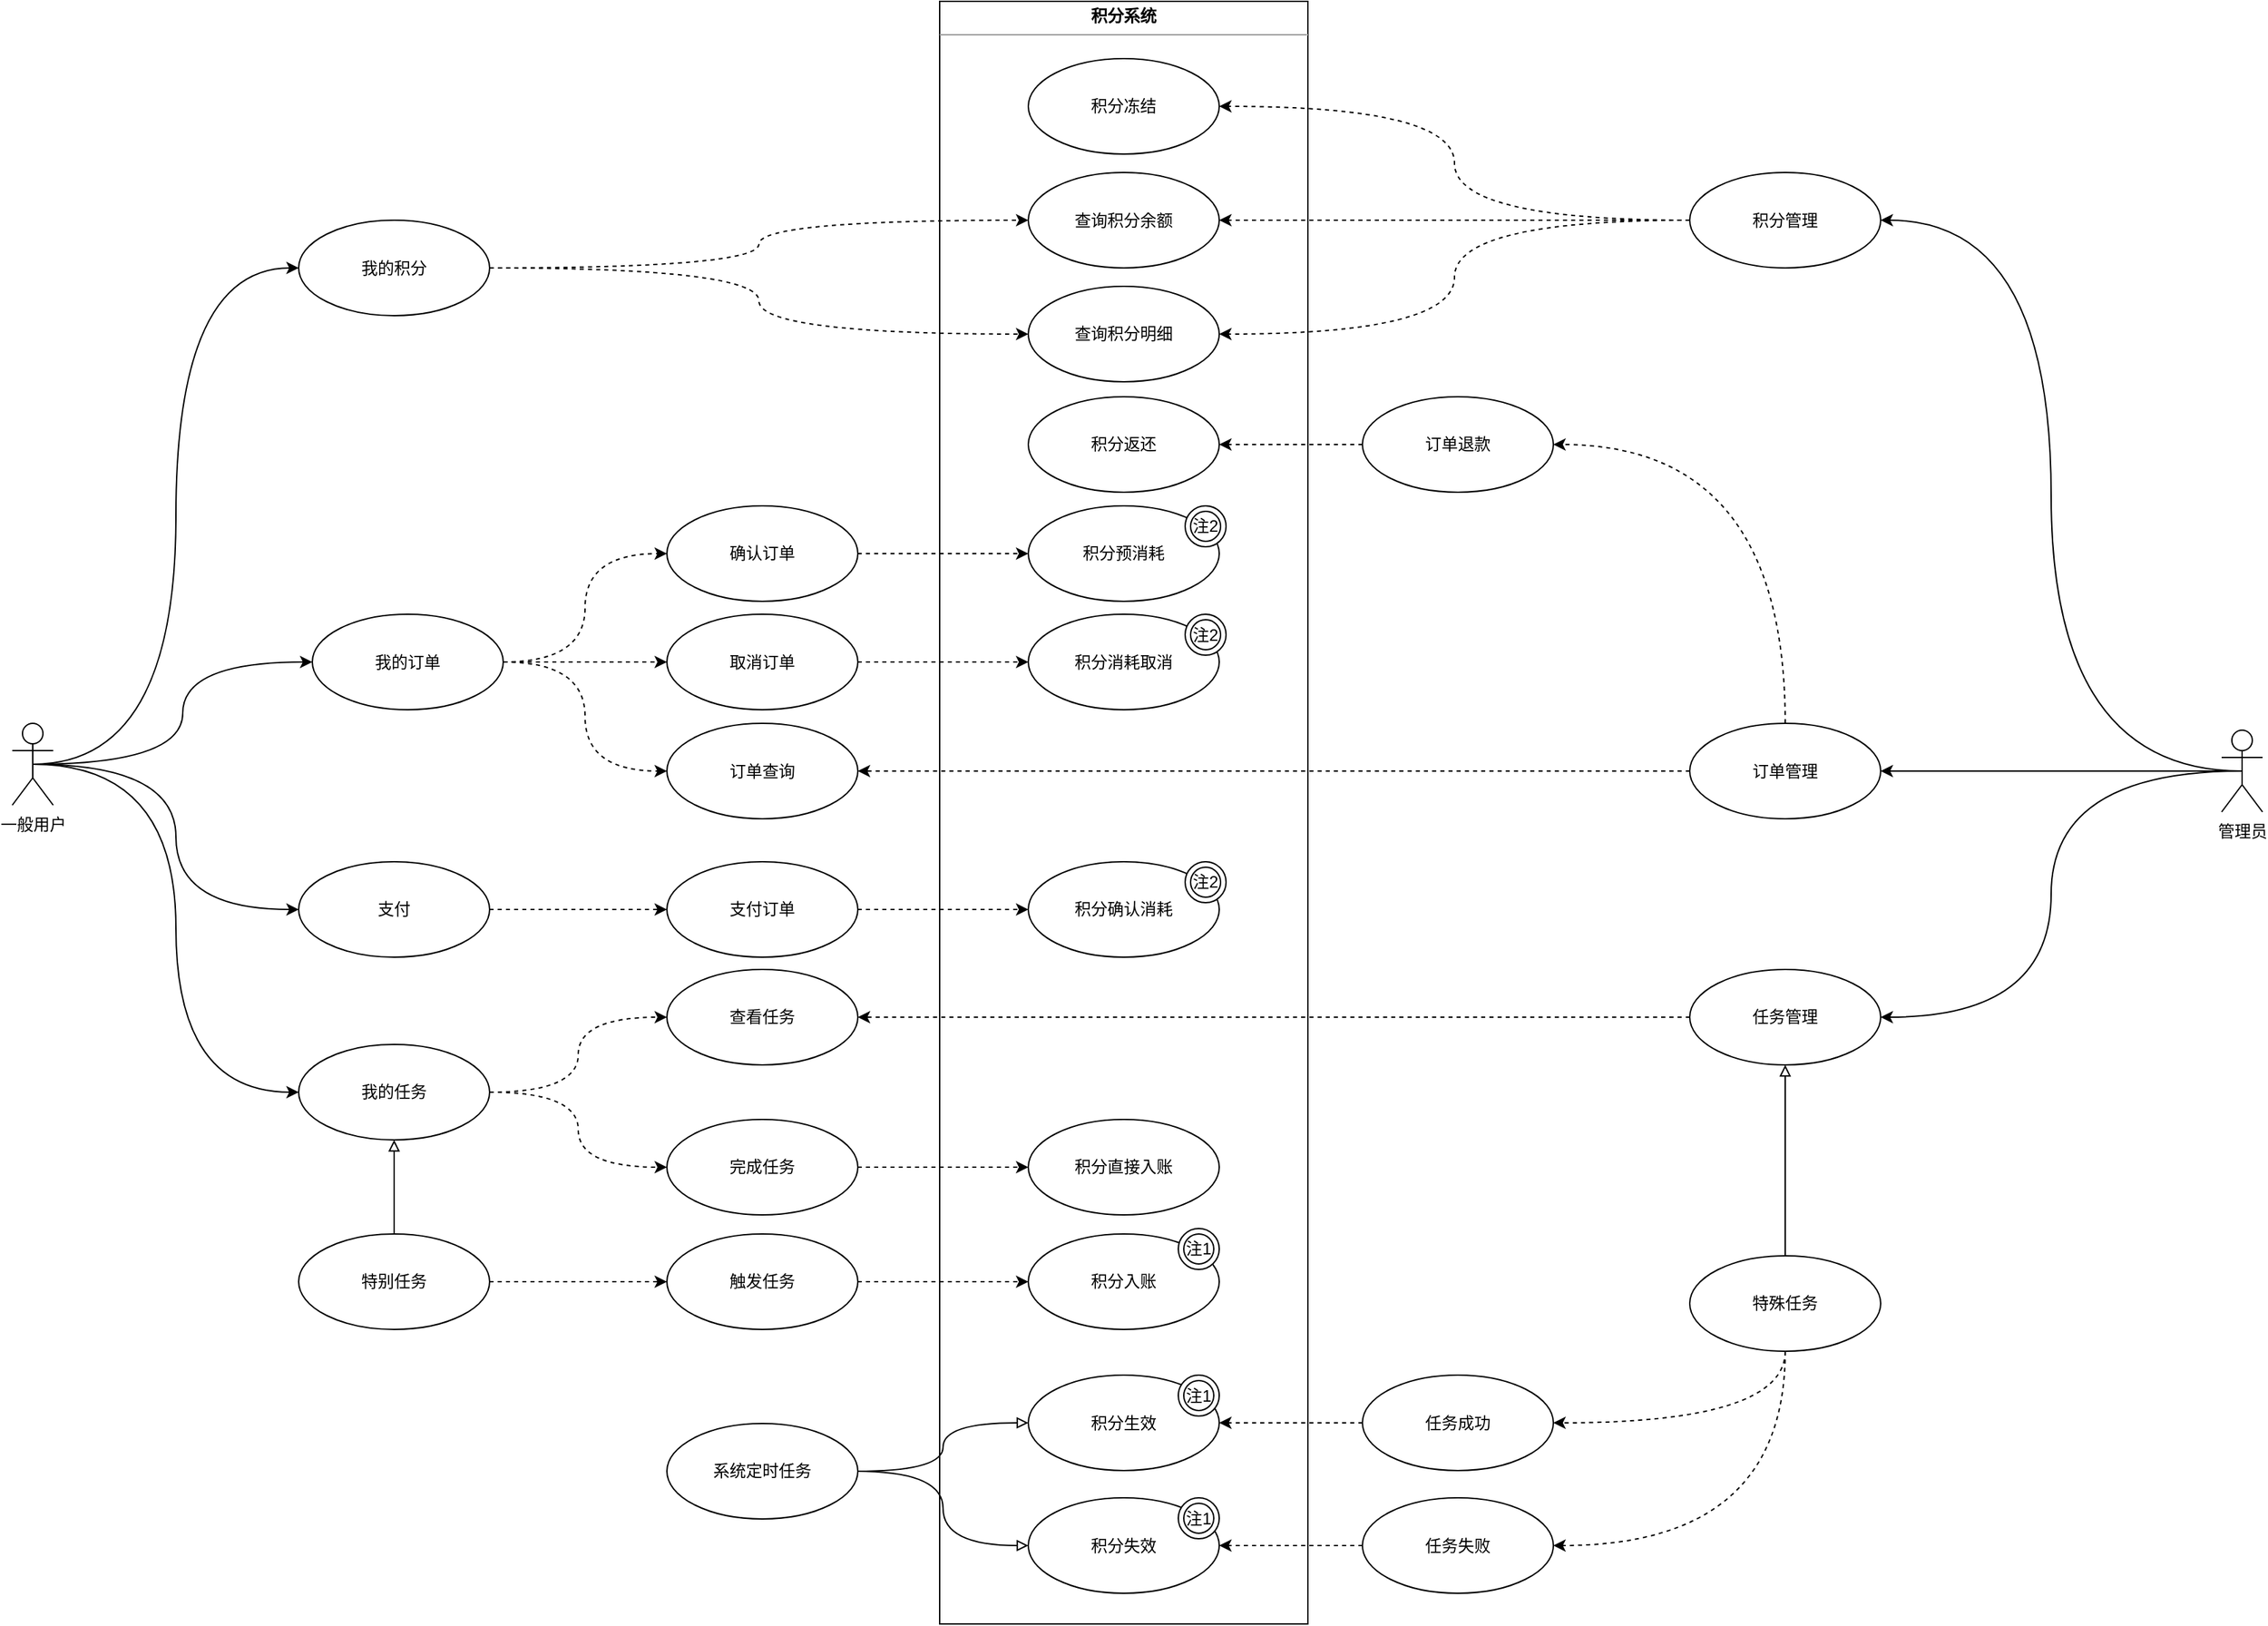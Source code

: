 <mxfile version="12.3.9" type="github" pages="1">
  <diagram id="SW2ZWYa4k1BBShwDUSie" name="第 1 页">
    <mxGraphModel dx="1301" dy="593" grid="1" gridSize="10" guides="1" tooltips="1" connect="1" arrows="1" fold="1" page="1" pageScale="1" pageWidth="1400" pageHeight="850" math="0" shadow="0">
      <root>
        <mxCell id="0"/>
        <mxCell id="1" parent="0"/>
        <mxCell id="e2E63MVuH42Y2_1gBgpo-53" value="&lt;p style=&quot;margin: 0px ; margin-top: 4px ; text-align: center&quot;&gt;&lt;b&gt;积分系统&lt;/b&gt;&lt;/p&gt;&lt;hr size=&quot;1&quot;&gt;&lt;div style=&quot;height: 2px&quot;&gt;&lt;/div&gt;" style="verticalAlign=top;align=left;overflow=fill;fontSize=12;fontFamily=Helvetica;html=1;" parent="1" vertex="1">
          <mxGeometry x="810" y="400" width="270" height="1190" as="geometry"/>
        </mxCell>
        <mxCell id="e2E63MVuH42Y2_1gBgpo-25" style="edgeStyle=orthogonalEdgeStyle;curved=1;orthogonalLoop=1;jettySize=auto;html=1;exitX=0.5;exitY=0.5;exitDx=0;exitDy=0;exitPerimeter=0;entryX=1;entryY=0.5;entryDx=0;entryDy=0;endArrow=classic;endFill=1;" parent="1" source="k9UrDd0smU3DOVZ3qWHp-37" target="e2E63MVuH42Y2_1gBgpo-21" edge="1">
          <mxGeometry relative="1" as="geometry"/>
        </mxCell>
        <mxCell id="e2E63MVuH42Y2_1gBgpo-26" style="edgeStyle=orthogonalEdgeStyle;curved=1;orthogonalLoop=1;jettySize=auto;html=1;exitX=0.5;exitY=0.5;exitDx=0;exitDy=0;exitPerimeter=0;entryX=1;entryY=0.5;entryDx=0;entryDy=0;endArrow=classic;endFill=1;" parent="1" source="k9UrDd0smU3DOVZ3qWHp-37" target="e2E63MVuH42Y2_1gBgpo-22" edge="1">
          <mxGeometry relative="1" as="geometry"/>
        </mxCell>
        <mxCell id="e2E63MVuH42Y2_1gBgpo-27" style="edgeStyle=orthogonalEdgeStyle;curved=1;orthogonalLoop=1;jettySize=auto;html=1;exitX=0.5;exitY=0.5;exitDx=0;exitDy=0;exitPerimeter=0;entryX=1;entryY=0.5;entryDx=0;entryDy=0;endArrow=classic;endFill=1;" parent="1" source="k9UrDd0smU3DOVZ3qWHp-37" target="e2E63MVuH42Y2_1gBgpo-20" edge="1">
          <mxGeometry relative="1" as="geometry"/>
        </mxCell>
        <mxCell id="k9UrDd0smU3DOVZ3qWHp-37" value="管理员" style="shape=umlActor;verticalLabelPosition=bottom;labelBackgroundColor=#ffffff;verticalAlign=top;html=1;" parent="1" vertex="1">
          <mxGeometry x="1750" y="934.5" width="30" height="60" as="geometry"/>
        </mxCell>
        <mxCell id="k9UrDd0smU3DOVZ3qWHp-74" value="" style="edgeStyle=orthogonalEdgeStyle;curved=1;orthogonalLoop=1;jettySize=auto;html=1;entryX=0;entryY=0.5;entryDx=0;entryDy=0;exitX=0.5;exitY=0.5;exitDx=0;exitDy=0;exitPerimeter=0;" parent="1" source="k9UrDd0smU3DOVZ3qWHp-43" target="k9UrDd0smU3DOVZ3qWHp-75" edge="1">
          <mxGeometry relative="1" as="geometry">
            <mxPoint x="380" y="1020" as="targetPoint"/>
          </mxGeometry>
        </mxCell>
        <mxCell id="k9UrDd0smU3DOVZ3qWHp-83" style="edgeStyle=orthogonalEdgeStyle;curved=1;orthogonalLoop=1;jettySize=auto;html=1;exitX=0.5;exitY=0.5;exitDx=0;exitDy=0;exitPerimeter=0;entryX=0;entryY=0.5;entryDx=0;entryDy=0;" parent="1" source="k9UrDd0smU3DOVZ3qWHp-43" target="k9UrDd0smU3DOVZ3qWHp-46" edge="1">
          <mxGeometry relative="1" as="geometry"/>
        </mxCell>
        <mxCell id="k9UrDd0smU3DOVZ3qWHp-84" style="edgeStyle=orthogonalEdgeStyle;curved=1;orthogonalLoop=1;jettySize=auto;html=1;exitX=0.5;exitY=0.5;exitDx=0;exitDy=0;exitPerimeter=0;entryX=0;entryY=0.5;entryDx=0;entryDy=0;" parent="1" source="k9UrDd0smU3DOVZ3qWHp-43" target="k9UrDd0smU3DOVZ3qWHp-44" edge="1">
          <mxGeometry relative="1" as="geometry"/>
        </mxCell>
        <mxCell id="k9UrDd0smU3DOVZ3qWHp-90" style="edgeStyle=orthogonalEdgeStyle;curved=1;orthogonalLoop=1;jettySize=auto;html=1;exitX=0.5;exitY=0.5;exitDx=0;exitDy=0;exitPerimeter=0;entryX=0;entryY=0.5;entryDx=0;entryDy=0;" parent="1" source="k9UrDd0smU3DOVZ3qWHp-43" target="k9UrDd0smU3DOVZ3qWHp-89" edge="1">
          <mxGeometry relative="1" as="geometry"/>
        </mxCell>
        <mxCell id="k9UrDd0smU3DOVZ3qWHp-43" value="一般用户" style="shape=umlActor;verticalLabelPosition=bottom;labelBackgroundColor=#ffffff;verticalAlign=top;html=1;" parent="1" vertex="1">
          <mxGeometry x="130" y="929.5" width="30" height="60" as="geometry"/>
        </mxCell>
        <mxCell id="k9UrDd0smU3DOVZ3qWHp-53" style="edgeStyle=orthogonalEdgeStyle;curved=1;orthogonalLoop=1;jettySize=auto;html=1;exitX=1;exitY=0.5;exitDx=0;exitDy=0;entryX=0;entryY=0.5;entryDx=0;entryDy=0;dashed=1;" parent="1" source="k9UrDd0smU3DOVZ3qWHp-44" target="k9UrDd0smU3DOVZ3qWHp-50" edge="1">
          <mxGeometry relative="1" as="geometry"/>
        </mxCell>
        <mxCell id="k9UrDd0smU3DOVZ3qWHp-54" style="edgeStyle=orthogonalEdgeStyle;curved=1;orthogonalLoop=1;jettySize=auto;html=1;exitX=1;exitY=0.5;exitDx=0;exitDy=0;entryX=0;entryY=0.5;entryDx=0;entryDy=0;dashed=1;" parent="1" source="k9UrDd0smU3DOVZ3qWHp-44" target="k9UrDd0smU3DOVZ3qWHp-52" edge="1">
          <mxGeometry relative="1" as="geometry"/>
        </mxCell>
        <mxCell id="k9UrDd0smU3DOVZ3qWHp-44" value="我的积分" style="ellipse;whiteSpace=wrap;html=1;" parent="1" vertex="1">
          <mxGeometry x="340" y="560.5" width="140" height="70" as="geometry"/>
        </mxCell>
        <mxCell id="k9UrDd0smU3DOVZ3qWHp-66" style="edgeStyle=orthogonalEdgeStyle;curved=1;orthogonalLoop=1;jettySize=auto;html=1;exitX=1;exitY=0.5;exitDx=0;exitDy=0;entryX=0;entryY=0.5;entryDx=0;entryDy=0;dashed=1;" parent="1" source="k9UrDd0smU3DOVZ3qWHp-46" target="k9UrDd0smU3DOVZ3qWHp-64" edge="1">
          <mxGeometry relative="1" as="geometry"/>
        </mxCell>
        <mxCell id="k9UrDd0smU3DOVZ3qWHp-67" style="edgeStyle=orthogonalEdgeStyle;curved=1;orthogonalLoop=1;jettySize=auto;html=1;exitX=1;exitY=0.5;exitDx=0;exitDy=0;entryX=0;entryY=0.5;entryDx=0;entryDy=0;dashed=1;" parent="1" source="k9UrDd0smU3DOVZ3qWHp-46" target="k9UrDd0smU3DOVZ3qWHp-65" edge="1">
          <mxGeometry relative="1" as="geometry"/>
        </mxCell>
        <mxCell id="k9UrDd0smU3DOVZ3qWHp-46" value="我的任务" style="ellipse;whiteSpace=wrap;html=1;" parent="1" vertex="1">
          <mxGeometry x="340" y="1165" width="140" height="70" as="geometry"/>
        </mxCell>
        <mxCell id="k9UrDd0smU3DOVZ3qWHp-50" value="查询积分余额" style="ellipse;whiteSpace=wrap;html=1;" parent="1" vertex="1">
          <mxGeometry x="875" y="525.5" width="140" height="70" as="geometry"/>
        </mxCell>
        <mxCell id="k9UrDd0smU3DOVZ3qWHp-52" value="查询积分明细" style="ellipse;whiteSpace=wrap;html=1;" parent="1" vertex="1">
          <mxGeometry x="875" y="609" width="140" height="70" as="geometry"/>
        </mxCell>
        <mxCell id="k9UrDd0smU3DOVZ3qWHp-107" style="edgeStyle=orthogonalEdgeStyle;curved=1;orthogonalLoop=1;jettySize=auto;html=1;exitX=1;exitY=0.5;exitDx=0;exitDy=0;entryX=0;entryY=0.5;entryDx=0;entryDy=0;dashed=1;endArrow=classic;endFill=1;" parent="1" source="k9UrDd0smU3DOVZ3qWHp-59" target="k9UrDd0smU3DOVZ3qWHp-98" edge="1">
          <mxGeometry relative="1" as="geometry"/>
        </mxCell>
        <mxCell id="k9UrDd0smU3DOVZ3qWHp-59" value="支付订单" style="ellipse;whiteSpace=wrap;html=1;" parent="1" vertex="1">
          <mxGeometry x="610" y="1031" width="140" height="70" as="geometry"/>
        </mxCell>
        <mxCell id="k9UrDd0smU3DOVZ3qWHp-62" value="订单查询" style="ellipse;whiteSpace=wrap;html=1;" parent="1" vertex="1">
          <mxGeometry x="610" y="929.5" width="140" height="70" as="geometry"/>
        </mxCell>
        <mxCell id="k9UrDd0smU3DOVZ3qWHp-64" value="查看任务" style="ellipse;whiteSpace=wrap;html=1;" parent="1" vertex="1">
          <mxGeometry x="610" y="1110" width="140" height="70" as="geometry"/>
        </mxCell>
        <mxCell id="e2E63MVuH42Y2_1gBgpo-2" style="edgeStyle=orthogonalEdgeStyle;curved=1;orthogonalLoop=1;jettySize=auto;html=1;exitX=1;exitY=0.5;exitDx=0;exitDy=0;entryX=0;entryY=0.5;entryDx=0;entryDy=0;dashed=1;endArrow=classic;endFill=1;" parent="1" source="k9UrDd0smU3DOVZ3qWHp-65" target="e2E63MVuH42Y2_1gBgpo-1" edge="1">
          <mxGeometry relative="1" as="geometry"/>
        </mxCell>
        <mxCell id="k9UrDd0smU3DOVZ3qWHp-65" value="完成任务" style="ellipse;whiteSpace=wrap;html=1;" parent="1" vertex="1">
          <mxGeometry x="610" y="1220" width="140" height="70" as="geometry"/>
        </mxCell>
        <mxCell id="k9UrDd0smU3DOVZ3qWHp-76" style="edgeStyle=orthogonalEdgeStyle;curved=1;orthogonalLoop=1;jettySize=auto;html=1;exitX=1;exitY=0.5;exitDx=0;exitDy=0;entryX=0;entryY=0.5;entryDx=0;entryDy=0;dashed=1;" parent="1" source="k9UrDd0smU3DOVZ3qWHp-75" target="k9UrDd0smU3DOVZ3qWHp-62" edge="1">
          <mxGeometry relative="1" as="geometry"/>
        </mxCell>
        <mxCell id="k9UrDd0smU3DOVZ3qWHp-78" style="edgeStyle=orthogonalEdgeStyle;curved=1;orthogonalLoop=1;jettySize=auto;html=1;exitX=1;exitY=0.5;exitDx=0;exitDy=0;entryX=0;entryY=0.5;entryDx=0;entryDy=0;dashed=1;" parent="1" source="k9UrDd0smU3DOVZ3qWHp-89" target="k9UrDd0smU3DOVZ3qWHp-59" edge="1">
          <mxGeometry relative="1" as="geometry"/>
        </mxCell>
        <mxCell id="k9UrDd0smU3DOVZ3qWHp-81" style="edgeStyle=orthogonalEdgeStyle;curved=1;orthogonalLoop=1;jettySize=auto;html=1;exitX=1;exitY=0.5;exitDx=0;exitDy=0;entryX=0;entryY=0.5;entryDx=0;entryDy=0;dashed=1;" parent="1" source="k9UrDd0smU3DOVZ3qWHp-75" target="k9UrDd0smU3DOVZ3qWHp-80" edge="1">
          <mxGeometry relative="1" as="geometry"/>
        </mxCell>
        <mxCell id="k9UrDd0smU3DOVZ3qWHp-108" style="edgeStyle=orthogonalEdgeStyle;curved=1;orthogonalLoop=1;jettySize=auto;html=1;exitX=1;exitY=0.5;exitDx=0;exitDy=0;entryX=0;entryY=0.5;entryDx=0;entryDy=0;dashed=1;endArrow=classic;endFill=1;" parent="1" source="k9UrDd0smU3DOVZ3qWHp-75" target="k9UrDd0smU3DOVZ3qWHp-105" edge="1">
          <mxGeometry relative="1" as="geometry"/>
        </mxCell>
        <mxCell id="k9UrDd0smU3DOVZ3qWHp-75" value="我的订单" style="ellipse;whiteSpace=wrap;html=1;" parent="1" vertex="1">
          <mxGeometry x="350" y="849.5" width="140" height="70" as="geometry"/>
        </mxCell>
        <mxCell id="k9UrDd0smU3DOVZ3qWHp-97" style="edgeStyle=orthogonalEdgeStyle;curved=1;orthogonalLoop=1;jettySize=auto;html=1;exitX=1;exitY=0.5;exitDx=0;exitDy=0;dashed=1;" parent="1" source="k9UrDd0smU3DOVZ3qWHp-80" target="k9UrDd0smU3DOVZ3qWHp-96" edge="1">
          <mxGeometry relative="1" as="geometry"/>
        </mxCell>
        <mxCell id="k9UrDd0smU3DOVZ3qWHp-80" value="取消订单" style="ellipse;whiteSpace=wrap;html=1;" parent="1" vertex="1">
          <mxGeometry x="610" y="849.5" width="140" height="70" as="geometry"/>
        </mxCell>
        <mxCell id="k9UrDd0smU3DOVZ3qWHp-89" value="支付" style="ellipse;whiteSpace=wrap;html=1;" parent="1" vertex="1">
          <mxGeometry x="340" y="1031" width="140" height="70" as="geometry"/>
        </mxCell>
        <mxCell id="k9UrDd0smU3DOVZ3qWHp-91" value="积分预消耗" style="ellipse;whiteSpace=wrap;html=1;" parent="1" vertex="1">
          <mxGeometry x="875" y="770" width="140" height="70" as="geometry"/>
        </mxCell>
        <mxCell id="k9UrDd0smU3DOVZ3qWHp-96" value="积分消耗取消" style="ellipse;whiteSpace=wrap;html=1;" parent="1" vertex="1">
          <mxGeometry x="875" y="849.5" width="140" height="70" as="geometry"/>
        </mxCell>
        <mxCell id="k9UrDd0smU3DOVZ3qWHp-98" value="积分确认消耗" style="ellipse;whiteSpace=wrap;html=1;" parent="1" vertex="1">
          <mxGeometry x="875" y="1031" width="140" height="70" as="geometry"/>
        </mxCell>
        <mxCell id="e2E63MVuH42Y2_1gBgpo-8" style="edgeStyle=orthogonalEdgeStyle;curved=1;orthogonalLoop=1;jettySize=auto;html=1;exitX=1;exitY=0.5;exitDx=0;exitDy=0;entryX=0;entryY=0.5;entryDx=0;entryDy=0;dashed=1;endArrow=classic;endFill=1;" parent="1" source="e2E63MVuH42Y2_1gBgpo-13" target="e2E63MVuH42Y2_1gBgpo-5" edge="1">
          <mxGeometry relative="1" as="geometry"/>
        </mxCell>
        <mxCell id="e2E63MVuH42Y2_1gBgpo-9" style="edgeStyle=orthogonalEdgeStyle;curved=1;orthogonalLoop=1;jettySize=auto;html=1;exitX=0;exitY=0.5;exitDx=0;exitDy=0;entryX=1;entryY=0.5;entryDx=0;entryDy=0;dashed=1;endArrow=classic;endFill=1;" parent="1" source="k9UrDd0smU3DOVZ3qWHp-99" target="e2E63MVuH42Y2_1gBgpo-6" edge="1">
          <mxGeometry relative="1" as="geometry"/>
        </mxCell>
        <mxCell id="k9UrDd0smU3DOVZ3qWHp-99" value="任务成功" style="ellipse;whiteSpace=wrap;html=1;" parent="1" vertex="1">
          <mxGeometry x="1120" y="1407.5" width="140" height="70" as="geometry"/>
        </mxCell>
        <mxCell id="k9UrDd0smU3DOVZ3qWHp-106" style="edgeStyle=orthogonalEdgeStyle;curved=1;orthogonalLoop=1;jettySize=auto;html=1;exitX=1;exitY=0.5;exitDx=0;exitDy=0;entryX=0;entryY=0.5;entryDx=0;entryDy=0;dashed=1;endArrow=classic;endFill=1;" parent="1" source="k9UrDd0smU3DOVZ3qWHp-105" target="k9UrDd0smU3DOVZ3qWHp-91" edge="1">
          <mxGeometry relative="1" as="geometry"/>
        </mxCell>
        <mxCell id="k9UrDd0smU3DOVZ3qWHp-105" value="确认订单" style="ellipse;whiteSpace=wrap;html=1;" parent="1" vertex="1">
          <mxGeometry x="610" y="770" width="140" height="70" as="geometry"/>
        </mxCell>
        <mxCell id="e2E63MVuH42Y2_1gBgpo-1" value="积分直接入账" style="ellipse;whiteSpace=wrap;html=1;" parent="1" vertex="1">
          <mxGeometry x="875" y="1220" width="140" height="70" as="geometry"/>
        </mxCell>
        <mxCell id="e2E63MVuH42Y2_1gBgpo-4" style="edgeStyle=orthogonalEdgeStyle;curved=1;orthogonalLoop=1;jettySize=auto;html=1;exitX=0.5;exitY=0;exitDx=0;exitDy=0;entryX=0.5;entryY=1;entryDx=0;entryDy=0;endArrow=block;endFill=0;" parent="1" source="e2E63MVuH42Y2_1gBgpo-3" target="k9UrDd0smU3DOVZ3qWHp-46" edge="1">
          <mxGeometry relative="1" as="geometry"/>
        </mxCell>
        <mxCell id="e2E63MVuH42Y2_1gBgpo-14" style="edgeStyle=orthogonalEdgeStyle;curved=1;orthogonalLoop=1;jettySize=auto;html=1;exitX=1;exitY=0.5;exitDx=0;exitDy=0;entryX=0;entryY=0.5;entryDx=0;entryDy=0;dashed=1;endArrow=classic;endFill=1;" parent="1" source="e2E63MVuH42Y2_1gBgpo-3" target="e2E63MVuH42Y2_1gBgpo-13" edge="1">
          <mxGeometry relative="1" as="geometry"/>
        </mxCell>
        <mxCell id="e2E63MVuH42Y2_1gBgpo-3" value="特别任务" style="ellipse;whiteSpace=wrap;html=1;" parent="1" vertex="1">
          <mxGeometry x="340" y="1304" width="140" height="70" as="geometry"/>
        </mxCell>
        <mxCell id="e2E63MVuH42Y2_1gBgpo-5" value="积分入账" style="ellipse;whiteSpace=wrap;html=1;" parent="1" vertex="1">
          <mxGeometry x="875" y="1304" width="140" height="70" as="geometry"/>
        </mxCell>
        <mxCell id="e2E63MVuH42Y2_1gBgpo-6" value="积分生效" style="ellipse;whiteSpace=wrap;html=1;" parent="1" vertex="1">
          <mxGeometry x="875" y="1407.5" width="140" height="70" as="geometry"/>
        </mxCell>
        <mxCell id="e2E63MVuH42Y2_1gBgpo-13" value="触发任务" style="ellipse;whiteSpace=wrap;html=1;" parent="1" vertex="1">
          <mxGeometry x="610" y="1304" width="140" height="70" as="geometry"/>
        </mxCell>
        <mxCell id="e2E63MVuH42Y2_1gBgpo-15" style="edgeStyle=orthogonalEdgeStyle;curved=1;orthogonalLoop=1;jettySize=auto;html=1;exitX=0;exitY=0.5;exitDx=0;exitDy=0;entryX=1;entryY=0.5;entryDx=0;entryDy=0;dashed=1;endArrow=classic;endFill=1;" parent="1" source="e2E63MVuH42Y2_1gBgpo-16" target="e2E63MVuH42Y2_1gBgpo-17" edge="1">
          <mxGeometry relative="1" as="geometry"/>
        </mxCell>
        <mxCell id="e2E63MVuH42Y2_1gBgpo-16" value="任务失败" style="ellipse;whiteSpace=wrap;html=1;" parent="1" vertex="1">
          <mxGeometry x="1120" y="1497.5" width="140" height="70" as="geometry"/>
        </mxCell>
        <mxCell id="e2E63MVuH42Y2_1gBgpo-17" value="积分失效" style="ellipse;whiteSpace=wrap;html=1;" parent="1" vertex="1">
          <mxGeometry x="875" y="1497.5" width="140" height="70" as="geometry"/>
        </mxCell>
        <mxCell id="e2E63MVuH42Y2_1gBgpo-30" style="edgeStyle=orthogonalEdgeStyle;curved=1;orthogonalLoop=1;jettySize=auto;html=1;exitX=0;exitY=0.5;exitDx=0;exitDy=0;entryX=1;entryY=0.5;entryDx=0;entryDy=0;dashed=1;endArrow=classic;endFill=1;" parent="1" source="e2E63MVuH42Y2_1gBgpo-20" target="k9UrDd0smU3DOVZ3qWHp-64" edge="1">
          <mxGeometry relative="1" as="geometry"/>
        </mxCell>
        <mxCell id="e2E63MVuH42Y2_1gBgpo-31" style="edgeStyle=orthogonalEdgeStyle;curved=1;orthogonalLoop=1;jettySize=auto;html=1;entryX=1;entryY=0.5;entryDx=0;entryDy=0;dashed=1;endArrow=classic;endFill=1;exitX=0.5;exitY=1;exitDx=0;exitDy=0;" parent="1" source="e2E63MVuH42Y2_1gBgpo-44" target="k9UrDd0smU3DOVZ3qWHp-99" edge="1">
          <mxGeometry relative="1" as="geometry">
            <mxPoint x="1430" y="1310" as="sourcePoint"/>
          </mxGeometry>
        </mxCell>
        <mxCell id="e2E63MVuH42Y2_1gBgpo-32" style="edgeStyle=orthogonalEdgeStyle;curved=1;orthogonalLoop=1;jettySize=auto;html=1;exitX=0.5;exitY=1;exitDx=0;exitDy=0;entryX=1;entryY=0.5;entryDx=0;entryDy=0;dashed=1;endArrow=classic;endFill=1;" parent="1" source="e2E63MVuH42Y2_1gBgpo-44" target="e2E63MVuH42Y2_1gBgpo-16" edge="1">
          <mxGeometry relative="1" as="geometry"/>
        </mxCell>
        <mxCell id="e2E63MVuH42Y2_1gBgpo-20" value="任务管理" style="ellipse;whiteSpace=wrap;html=1;" parent="1" vertex="1">
          <mxGeometry x="1360" y="1110" width="140" height="70" as="geometry"/>
        </mxCell>
        <mxCell id="e2E63MVuH42Y2_1gBgpo-39" style="edgeStyle=orthogonalEdgeStyle;curved=1;orthogonalLoop=1;jettySize=auto;html=1;exitX=0;exitY=0.5;exitDx=0;exitDy=0;entryX=1;entryY=0.5;entryDx=0;entryDy=0;dashed=1;endArrow=classic;endFill=1;" parent="1" source="e2E63MVuH42Y2_1gBgpo-21" target="k9UrDd0smU3DOVZ3qWHp-50" edge="1">
          <mxGeometry relative="1" as="geometry"/>
        </mxCell>
        <mxCell id="e2E63MVuH42Y2_1gBgpo-40" style="edgeStyle=orthogonalEdgeStyle;curved=1;orthogonalLoop=1;jettySize=auto;html=1;exitX=0;exitY=0.5;exitDx=0;exitDy=0;entryX=1;entryY=0.5;entryDx=0;entryDy=0;dashed=1;endArrow=classic;endFill=1;" parent="1" source="e2E63MVuH42Y2_1gBgpo-21" target="k9UrDd0smU3DOVZ3qWHp-52" edge="1">
          <mxGeometry relative="1" as="geometry"/>
        </mxCell>
        <mxCell id="e2E63MVuH42Y2_1gBgpo-42" style="edgeStyle=orthogonalEdgeStyle;curved=1;orthogonalLoop=1;jettySize=auto;html=1;exitX=0;exitY=0.5;exitDx=0;exitDy=0;entryX=1;entryY=0.5;entryDx=0;entryDy=0;dashed=1;endArrow=classic;endFill=1;" parent="1" source="e2E63MVuH42Y2_1gBgpo-21" target="e2E63MVuH42Y2_1gBgpo-41" edge="1">
          <mxGeometry relative="1" as="geometry"/>
        </mxCell>
        <mxCell id="e2E63MVuH42Y2_1gBgpo-21" value="积分管理" style="ellipse;whiteSpace=wrap;html=1;" parent="1" vertex="1">
          <mxGeometry x="1360" y="525.5" width="140" height="70" as="geometry"/>
        </mxCell>
        <mxCell id="e2E63MVuH42Y2_1gBgpo-33" style="edgeStyle=orthogonalEdgeStyle;curved=1;orthogonalLoop=1;jettySize=auto;html=1;exitX=0;exitY=0.5;exitDx=0;exitDy=0;entryX=1;entryY=0.5;entryDx=0;entryDy=0;dashed=1;endArrow=classic;endFill=1;" parent="1" source="e2E63MVuH42Y2_1gBgpo-22" target="k9UrDd0smU3DOVZ3qWHp-62" edge="1">
          <mxGeometry relative="1" as="geometry"/>
        </mxCell>
        <mxCell id="e2E63MVuH42Y2_1gBgpo-35" style="edgeStyle=orthogonalEdgeStyle;curved=1;orthogonalLoop=1;jettySize=auto;html=1;exitX=0.5;exitY=0;exitDx=0;exitDy=0;entryX=1;entryY=0.5;entryDx=0;entryDy=0;dashed=1;endArrow=classic;endFill=1;" parent="1" source="e2E63MVuH42Y2_1gBgpo-22" target="e2E63MVuH42Y2_1gBgpo-34" edge="1">
          <mxGeometry relative="1" as="geometry"/>
        </mxCell>
        <mxCell id="e2E63MVuH42Y2_1gBgpo-22" value="订单管理" style="ellipse;whiteSpace=wrap;html=1;" parent="1" vertex="1">
          <mxGeometry x="1360" y="929.5" width="140" height="70" as="geometry"/>
        </mxCell>
        <mxCell id="e2E63MVuH42Y2_1gBgpo-37" style="edgeStyle=orthogonalEdgeStyle;curved=1;orthogonalLoop=1;jettySize=auto;html=1;exitX=0;exitY=0.5;exitDx=0;exitDy=0;dashed=1;endArrow=classic;endFill=1;entryX=1;entryY=0.5;entryDx=0;entryDy=0;" parent="1" source="e2E63MVuH42Y2_1gBgpo-34" target="e2E63MVuH42Y2_1gBgpo-38" edge="1">
          <mxGeometry relative="1" as="geometry">
            <mxPoint x="1020" y="930" as="targetPoint"/>
          </mxGeometry>
        </mxCell>
        <mxCell id="e2E63MVuH42Y2_1gBgpo-34" value="订单退款" style="ellipse;whiteSpace=wrap;html=1;" parent="1" vertex="1">
          <mxGeometry x="1120" y="690" width="140" height="70" as="geometry"/>
        </mxCell>
        <mxCell id="e2E63MVuH42Y2_1gBgpo-38" value="积分返还" style="ellipse;whiteSpace=wrap;html=1;" parent="1" vertex="1">
          <mxGeometry x="875" y="690" width="140" height="70" as="geometry"/>
        </mxCell>
        <mxCell id="e2E63MVuH42Y2_1gBgpo-41" value="积分冻结" style="ellipse;whiteSpace=wrap;html=1;" parent="1" vertex="1">
          <mxGeometry x="875" y="442" width="140" height="70" as="geometry"/>
        </mxCell>
        <mxCell id="e2E63MVuH42Y2_1gBgpo-45" style="edgeStyle=orthogonalEdgeStyle;curved=1;orthogonalLoop=1;jettySize=auto;html=1;exitX=0.5;exitY=0;exitDx=0;exitDy=0;entryX=0.5;entryY=1;entryDx=0;entryDy=0;endArrow=block;endFill=0;" parent="1" source="e2E63MVuH42Y2_1gBgpo-44" target="e2E63MVuH42Y2_1gBgpo-20" edge="1">
          <mxGeometry relative="1" as="geometry"/>
        </mxCell>
        <mxCell id="e2E63MVuH42Y2_1gBgpo-44" value="特殊任务" style="ellipse;whiteSpace=wrap;html=1;" parent="1" vertex="1">
          <mxGeometry x="1360" y="1320" width="140" height="70" as="geometry"/>
        </mxCell>
        <mxCell id="e2E63MVuH42Y2_1gBgpo-48" style="edgeStyle=orthogonalEdgeStyle;curved=1;orthogonalLoop=1;jettySize=auto;html=1;exitX=1;exitY=0.5;exitDx=0;exitDy=0;endArrow=block;endFill=0;" parent="1" source="e2E63MVuH42Y2_1gBgpo-47" target="e2E63MVuH42Y2_1gBgpo-6" edge="1">
          <mxGeometry relative="1" as="geometry"/>
        </mxCell>
        <mxCell id="e2E63MVuH42Y2_1gBgpo-49" style="edgeStyle=orthogonalEdgeStyle;curved=1;orthogonalLoop=1;jettySize=auto;html=1;exitX=1;exitY=0.5;exitDx=0;exitDy=0;entryX=0;entryY=0.5;entryDx=0;entryDy=0;endArrow=block;endFill=0;" parent="1" source="e2E63MVuH42Y2_1gBgpo-47" target="e2E63MVuH42Y2_1gBgpo-17" edge="1">
          <mxGeometry relative="1" as="geometry"/>
        </mxCell>
        <mxCell id="e2E63MVuH42Y2_1gBgpo-47" value="系统定时任务" style="ellipse;whiteSpace=wrap;html=1;" parent="1" vertex="1">
          <mxGeometry x="610" y="1443" width="140" height="70" as="geometry"/>
        </mxCell>
        <mxCell id="J_LiMPa0p8gJX4zEEX4V-1" value="注1" style="ellipse;shape=doubleEllipse;whiteSpace=wrap;html=1;aspect=fixed;" vertex="1" parent="1">
          <mxGeometry x="985" y="1497.5" width="30" height="30" as="geometry"/>
        </mxCell>
        <mxCell id="J_LiMPa0p8gJX4zEEX4V-2" value="注1" style="ellipse;shape=doubleEllipse;whiteSpace=wrap;html=1;aspect=fixed;" vertex="1" parent="1">
          <mxGeometry x="985" y="1407.5" width="30" height="30" as="geometry"/>
        </mxCell>
        <mxCell id="J_LiMPa0p8gJX4zEEX4V-3" value="注1" style="ellipse;shape=doubleEllipse;whiteSpace=wrap;html=1;aspect=fixed;" vertex="1" parent="1">
          <mxGeometry x="985" y="1300" width="30" height="30" as="geometry"/>
        </mxCell>
        <mxCell id="J_LiMPa0p8gJX4zEEX4V-4" value="注2" style="ellipse;shape=doubleEllipse;whiteSpace=wrap;html=1;aspect=fixed;" vertex="1" parent="1">
          <mxGeometry x="990" y="849.5" width="30" height="30" as="geometry"/>
        </mxCell>
        <mxCell id="J_LiMPa0p8gJX4zEEX4V-5" value="注2" style="ellipse;shape=doubleEllipse;whiteSpace=wrap;html=1;aspect=fixed;" vertex="1" parent="1">
          <mxGeometry x="990" y="770" width="30" height="30" as="geometry"/>
        </mxCell>
        <mxCell id="J_LiMPa0p8gJX4zEEX4V-6" value="注2" style="ellipse;shape=doubleEllipse;whiteSpace=wrap;html=1;aspect=fixed;" vertex="1" parent="1">
          <mxGeometry x="990" y="1031" width="30" height="30" as="geometry"/>
        </mxCell>
      </root>
    </mxGraphModel>
  </diagram>
</mxfile>
